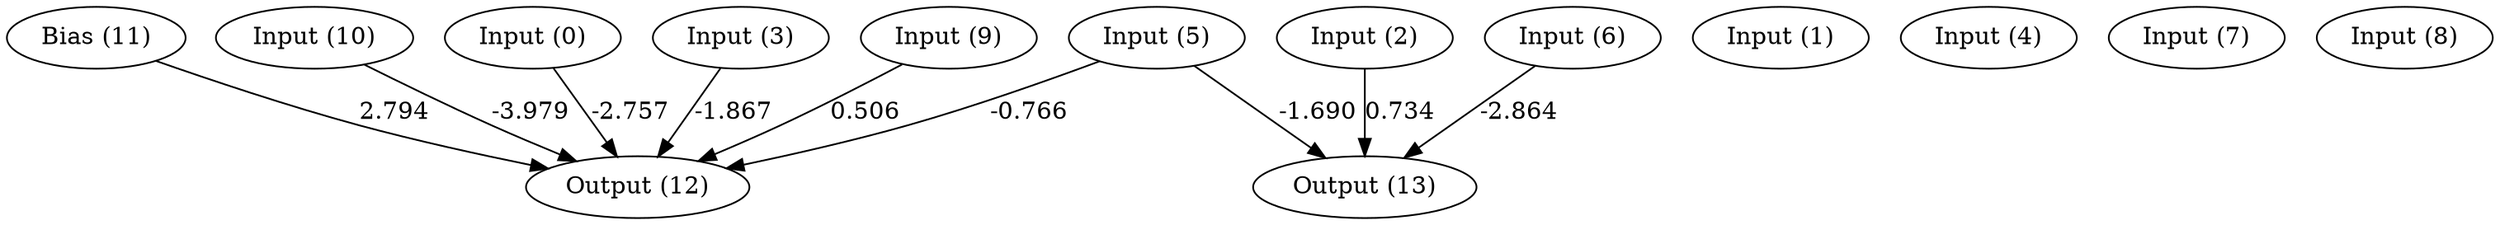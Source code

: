 digraph G {
  11 [ label="Bias (11)" ];
  0 [ label="Input (0)" ];
  1 [ label="Input (1)" ];
  2 [ label="Input (2)" ];
  3 [ label="Input (3)" ];
  4 [ label="Input (4)" ];
  5 [ label="Input (5)" ];
  6 [ label="Input (6)" ];
  7 [ label="Input (7)" ];
  8 [ label="Input (8)" ];
  9 [ label="Input (9)" ];
  10 [ label="Input (10)" ];
  12 [ label="Output (12)" ];
  13 [ label="Output (13)" ];
  { rank=same 11 0 1 2 3 4 5 6 7 8 9 10 }
  { rank=same 12 13 }
  11 -> 12 [ label="2.794" ];
  0 -> 12 [ label="-2.757" ];
  2 -> 13 [ label="0.734" ];
  3 -> 12 [ label="-1.867" ];
  5 -> 12 [ label="-0.766" ];
  5 -> 13 [ label="-1.690" ];
  6 -> 13 [ label="-2.864" ];
  9 -> 12 [ label="0.506" ];
  10 -> 12 [ label="-3.979" ];
}
